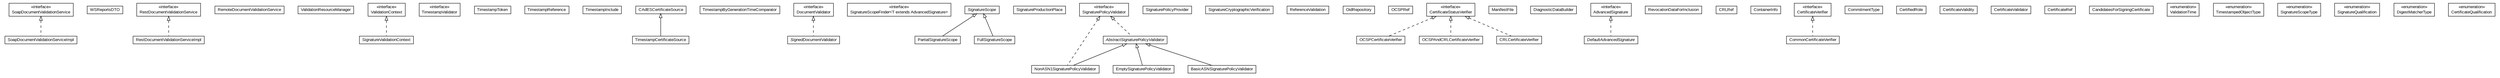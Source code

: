 #!/usr/local/bin/dot
#
# Class diagram 
# Generated by UMLGraph version R5_6-24-gf6e263 (http://www.umlgraph.org/)
#

digraph G {
	edge [fontname="arial",fontsize=10,labelfontname="arial",labelfontsize=10];
	node [fontname="arial",fontsize=10,shape=plaintext];
	nodesep=0.25;
	ranksep=0.5;
	// eu.europa.esig.dss.validation.SoapDocumentValidationServiceImpl
	c13441 [label=<<table title="eu.europa.esig.dss.validation.SoapDocumentValidationServiceImpl" border="0" cellborder="1" cellspacing="0" cellpadding="2" port="p" href="./SoapDocumentValidationServiceImpl.html">
		<tr><td><table border="0" cellspacing="0" cellpadding="1">
<tr><td align="center" balign="center"> SoapDocumentValidationServiceImpl </td></tr>
		</table></td></tr>
		</table>>, URL="./SoapDocumentValidationServiceImpl.html", fontname="arial", fontcolor="black", fontsize=10.0];
	// eu.europa.esig.dss.validation.WSReportsDTO
	c13442 [label=<<table title="eu.europa.esig.dss.validation.WSReportsDTO" border="0" cellborder="1" cellspacing="0" cellpadding="2" port="p" href="./WSReportsDTO.html">
		<tr><td><table border="0" cellspacing="0" cellpadding="1">
<tr><td align="center" balign="center"> WSReportsDTO </td></tr>
		</table></td></tr>
		</table>>, URL="./WSReportsDTO.html", fontname="arial", fontcolor="black", fontsize=10.0];
	// eu.europa.esig.dss.validation.SoapDocumentValidationService
	c13443 [label=<<table title="eu.europa.esig.dss.validation.SoapDocumentValidationService" border="0" cellborder="1" cellspacing="0" cellpadding="2" port="p" href="./SoapDocumentValidationService.html">
		<tr><td><table border="0" cellspacing="0" cellpadding="1">
<tr><td align="center" balign="center"> &#171;interface&#187; </td></tr>
<tr><td align="center" balign="center"> SoapDocumentValidationService </td></tr>
		</table></td></tr>
		</table>>, URL="./SoapDocumentValidationService.html", fontname="arial", fontcolor="black", fontsize=10.0];
	// eu.europa.esig.dss.validation.RestDocumentValidationServiceImpl
	c13444 [label=<<table title="eu.europa.esig.dss.validation.RestDocumentValidationServiceImpl" border="0" cellborder="1" cellspacing="0" cellpadding="2" port="p" href="./RestDocumentValidationServiceImpl.html">
		<tr><td><table border="0" cellspacing="0" cellpadding="1">
<tr><td align="center" balign="center"> RestDocumentValidationServiceImpl </td></tr>
		</table></td></tr>
		</table>>, URL="./RestDocumentValidationServiceImpl.html", fontname="arial", fontcolor="black", fontsize=10.0];
	// eu.europa.esig.dss.validation.RestDocumentValidationService
	c13445 [label=<<table title="eu.europa.esig.dss.validation.RestDocumentValidationService" border="0" cellborder="1" cellspacing="0" cellpadding="2" port="p" href="./RestDocumentValidationService.html">
		<tr><td><table border="0" cellspacing="0" cellpadding="1">
<tr><td align="center" balign="center"> &#171;interface&#187; </td></tr>
<tr><td align="center" balign="center"> RestDocumentValidationService </td></tr>
		</table></td></tr>
		</table>>, URL="./RestDocumentValidationService.html", fontname="arial", fontcolor="black", fontsize=10.0];
	// eu.europa.esig.dss.validation.RemoteDocumentValidationService
	c13446 [label=<<table title="eu.europa.esig.dss.validation.RemoteDocumentValidationService" border="0" cellborder="1" cellspacing="0" cellpadding="2" port="p" href="./RemoteDocumentValidationService.html">
		<tr><td><table border="0" cellspacing="0" cellpadding="1">
<tr><td align="center" balign="center"> RemoteDocumentValidationService </td></tr>
		</table></td></tr>
		</table>>, URL="./RemoteDocumentValidationService.html", fontname="arial", fontcolor="black", fontsize=10.0];
	// eu.europa.esig.dss.validation.ValidationResourceManager
	c13447 [label=<<table title="eu.europa.esig.dss.validation.ValidationResourceManager" border="0" cellborder="1" cellspacing="0" cellpadding="2" port="p" href="./ValidationResourceManager.html">
		<tr><td><table border="0" cellspacing="0" cellpadding="1">
<tr><td align="center" balign="center"> ValidationResourceManager </td></tr>
		</table></td></tr>
		</table>>, URL="./ValidationResourceManager.html", fontname="arial", fontcolor="black", fontsize=10.0];
	// eu.europa.esig.dss.validation.ValidationContext
	c13448 [label=<<table title="eu.europa.esig.dss.validation.ValidationContext" border="0" cellborder="1" cellspacing="0" cellpadding="2" port="p" href="./ValidationContext.html">
		<tr><td><table border="0" cellspacing="0" cellpadding="1">
<tr><td align="center" balign="center"> &#171;interface&#187; </td></tr>
<tr><td align="center" balign="center"> ValidationContext </td></tr>
		</table></td></tr>
		</table>>, URL="./ValidationContext.html", fontname="arial", fontcolor="black", fontsize=10.0];
	// eu.europa.esig.dss.validation.TimestampValidator
	c13449 [label=<<table title="eu.europa.esig.dss.validation.TimestampValidator" border="0" cellborder="1" cellspacing="0" cellpadding="2" port="p" href="./TimestampValidator.html">
		<tr><td><table border="0" cellspacing="0" cellpadding="1">
<tr><td align="center" balign="center"> &#171;interface&#187; </td></tr>
<tr><td align="center" balign="center"> TimestampValidator </td></tr>
		</table></td></tr>
		</table>>, URL="./TimestampValidator.html", fontname="arial", fontcolor="black", fontsize=10.0];
	// eu.europa.esig.dss.validation.TimestampToken
	c13450 [label=<<table title="eu.europa.esig.dss.validation.TimestampToken" border="0" cellborder="1" cellspacing="0" cellpadding="2" port="p" href="./TimestampToken.html">
		<tr><td><table border="0" cellspacing="0" cellpadding="1">
<tr><td align="center" balign="center"> TimestampToken </td></tr>
		</table></td></tr>
		</table>>, URL="./TimestampToken.html", fontname="arial", fontcolor="black", fontsize=10.0];
	// eu.europa.esig.dss.validation.TimestampReference
	c13451 [label=<<table title="eu.europa.esig.dss.validation.TimestampReference" border="0" cellborder="1" cellspacing="0" cellpadding="2" port="p" href="./TimestampReference.html">
		<tr><td><table border="0" cellspacing="0" cellpadding="1">
<tr><td align="center" balign="center"> TimestampReference </td></tr>
		</table></td></tr>
		</table>>, URL="./TimestampReference.html", fontname="arial", fontcolor="black", fontsize=10.0];
	// eu.europa.esig.dss.validation.TimestampInclude
	c13452 [label=<<table title="eu.europa.esig.dss.validation.TimestampInclude" border="0" cellborder="1" cellspacing="0" cellpadding="2" port="p" href="./TimestampInclude.html">
		<tr><td><table border="0" cellspacing="0" cellpadding="1">
<tr><td align="center" balign="center"> TimestampInclude </td></tr>
		</table></td></tr>
		</table>>, URL="./TimestampInclude.html", fontname="arial", fontcolor="black", fontsize=10.0];
	// eu.europa.esig.dss.validation.TimestampCertificateSource
	c13453 [label=<<table title="eu.europa.esig.dss.validation.TimestampCertificateSource" border="0" cellborder="1" cellspacing="0" cellpadding="2" port="p" href="./TimestampCertificateSource.html">
		<tr><td><table border="0" cellspacing="0" cellpadding="1">
<tr><td align="center" balign="center"> TimestampCertificateSource </td></tr>
		</table></td></tr>
		</table>>, URL="./TimestampCertificateSource.html", fontname="arial", fontcolor="black", fontsize=10.0];
	// eu.europa.esig.dss.validation.TimestampByGenerationTimeComparator
	c13454 [label=<<table title="eu.europa.esig.dss.validation.TimestampByGenerationTimeComparator" border="0" cellborder="1" cellspacing="0" cellpadding="2" port="p" href="./TimestampByGenerationTimeComparator.html">
		<tr><td><table border="0" cellspacing="0" cellpadding="1">
<tr><td align="center" balign="center"> TimestampByGenerationTimeComparator </td></tr>
		</table></td></tr>
		</table>>, URL="./TimestampByGenerationTimeComparator.html", fontname="arial", fontcolor="black", fontsize=10.0];
	// eu.europa.esig.dss.validation.SignedDocumentValidator
	c13455 [label=<<table title="eu.europa.esig.dss.validation.SignedDocumentValidator" border="0" cellborder="1" cellspacing="0" cellpadding="2" port="p" href="./SignedDocumentValidator.html">
		<tr><td><table border="0" cellspacing="0" cellpadding="1">
<tr><td align="center" balign="center"><font face="arial italic"> SignedDocumentValidator </font></td></tr>
		</table></td></tr>
		</table>>, URL="./SignedDocumentValidator.html", fontname="arial", fontcolor="black", fontsize=10.0];
	// eu.europa.esig.dss.validation.SignatureValidationContext
	c13456 [label=<<table title="eu.europa.esig.dss.validation.SignatureValidationContext" border="0" cellborder="1" cellspacing="0" cellpadding="2" port="p" href="./SignatureValidationContext.html">
		<tr><td><table border="0" cellspacing="0" cellpadding="1">
<tr><td align="center" balign="center"> SignatureValidationContext </td></tr>
		</table></td></tr>
		</table>>, URL="./SignatureValidationContext.html", fontname="arial", fontcolor="black", fontsize=10.0];
	// eu.europa.esig.dss.validation.SignatureScopeFinder<T extends eu.europa.esig.dss.validation.AdvancedSignature>
	c13457 [label=<<table title="eu.europa.esig.dss.validation.SignatureScopeFinder" border="0" cellborder="1" cellspacing="0" cellpadding="2" port="p" href="./SignatureScopeFinder.html">
		<tr><td><table border="0" cellspacing="0" cellpadding="1">
<tr><td align="center" balign="center"> &#171;interface&#187; </td></tr>
<tr><td align="center" balign="center"> SignatureScopeFinder&lt;T extends AdvancedSignature&gt; </td></tr>
		</table></td></tr>
		</table>>, URL="./SignatureScopeFinder.html", fontname="arial", fontcolor="black", fontsize=10.0];
	// eu.europa.esig.dss.validation.SignatureScope
	c13458 [label=<<table title="eu.europa.esig.dss.validation.SignatureScope" border="0" cellborder="1" cellspacing="0" cellpadding="2" port="p" href="./SignatureScope.html">
		<tr><td><table border="0" cellspacing="0" cellpadding="1">
<tr><td align="center" balign="center"><font face="arial italic"> SignatureScope </font></td></tr>
		</table></td></tr>
		</table>>, URL="./SignatureScope.html", fontname="arial", fontcolor="black", fontsize=10.0];
	// eu.europa.esig.dss.validation.SignatureProductionPlace
	c13459 [label=<<table title="eu.europa.esig.dss.validation.SignatureProductionPlace" border="0" cellborder="1" cellspacing="0" cellpadding="2" port="p" href="./SignatureProductionPlace.html">
		<tr><td><table border="0" cellspacing="0" cellpadding="1">
<tr><td align="center" balign="center"> SignatureProductionPlace </td></tr>
		</table></td></tr>
		</table>>, URL="./SignatureProductionPlace.html", fontname="arial", fontcolor="black", fontsize=10.0];
	// eu.europa.esig.dss.validation.SignaturePolicyValidator
	c13460 [label=<<table title="eu.europa.esig.dss.validation.SignaturePolicyValidator" border="0" cellborder="1" cellspacing="0" cellpadding="2" port="p" href="./SignaturePolicyValidator.html">
		<tr><td><table border="0" cellspacing="0" cellpadding="1">
<tr><td align="center" balign="center"> &#171;interface&#187; </td></tr>
<tr><td align="center" balign="center"> SignaturePolicyValidator </td></tr>
		</table></td></tr>
		</table>>, URL="./SignaturePolicyValidator.html", fontname="arial", fontcolor="black", fontsize=10.0];
	// eu.europa.esig.dss.validation.SignaturePolicyProvider
	c13461 [label=<<table title="eu.europa.esig.dss.validation.SignaturePolicyProvider" border="0" cellborder="1" cellspacing="0" cellpadding="2" port="p" href="./SignaturePolicyProvider.html">
		<tr><td><table border="0" cellspacing="0" cellpadding="1">
<tr><td align="center" balign="center"> SignaturePolicyProvider </td></tr>
		</table></td></tr>
		</table>>, URL="./SignaturePolicyProvider.html", fontname="arial", fontcolor="black", fontsize=10.0];
	// eu.europa.esig.dss.validation.SignatureCryptographicVerification
	c13462 [label=<<table title="eu.europa.esig.dss.validation.SignatureCryptographicVerification" border="0" cellborder="1" cellspacing="0" cellpadding="2" port="p" href="./SignatureCryptographicVerification.html">
		<tr><td><table border="0" cellspacing="0" cellpadding="1">
<tr><td align="center" balign="center"> SignatureCryptographicVerification </td></tr>
		</table></td></tr>
		</table>>, URL="./SignatureCryptographicVerification.html", fontname="arial", fontcolor="black", fontsize=10.0];
	// eu.europa.esig.dss.validation.ReferenceValidation
	c13463 [label=<<table title="eu.europa.esig.dss.validation.ReferenceValidation" border="0" cellborder="1" cellspacing="0" cellpadding="2" port="p" href="./ReferenceValidation.html">
		<tr><td><table border="0" cellspacing="0" cellpadding="1">
<tr><td align="center" balign="center"> ReferenceValidation </td></tr>
		</table></td></tr>
		</table>>, URL="./ReferenceValidation.html", fontname="arial", fontcolor="black", fontsize=10.0];
	// eu.europa.esig.dss.validation.PartialSignatureScope
	c13464 [label=<<table title="eu.europa.esig.dss.validation.PartialSignatureScope" border="0" cellborder="1" cellspacing="0" cellpadding="2" port="p" href="./PartialSignatureScope.html">
		<tr><td><table border="0" cellspacing="0" cellpadding="1">
<tr><td align="center" balign="center"> PartialSignatureScope </td></tr>
		</table></td></tr>
		</table>>, URL="./PartialSignatureScope.html", fontname="arial", fontcolor="black", fontsize=10.0];
	// eu.europa.esig.dss.validation.OidRepository
	c13465 [label=<<table title="eu.europa.esig.dss.validation.OidRepository" border="0" cellborder="1" cellspacing="0" cellpadding="2" port="p" href="./OidRepository.html">
		<tr><td><table border="0" cellspacing="0" cellpadding="1">
<tr><td align="center" balign="center"> OidRepository </td></tr>
		</table></td></tr>
		</table>>, URL="./OidRepository.html", fontname="arial", fontcolor="black", fontsize=10.0];
	// eu.europa.esig.dss.validation.OCSPRef
	c13466 [label=<<table title="eu.europa.esig.dss.validation.OCSPRef" border="0" cellborder="1" cellspacing="0" cellpadding="2" port="p" href="./OCSPRef.html">
		<tr><td><table border="0" cellspacing="0" cellpadding="1">
<tr><td align="center" balign="center"> OCSPRef </td></tr>
		</table></td></tr>
		</table>>, URL="./OCSPRef.html", fontname="arial", fontcolor="black", fontsize=10.0];
	// eu.europa.esig.dss.validation.OCSPCertificateVerifier
	c13467 [label=<<table title="eu.europa.esig.dss.validation.OCSPCertificateVerifier" border="0" cellborder="1" cellspacing="0" cellpadding="2" port="p" href="./OCSPCertificateVerifier.html">
		<tr><td><table border="0" cellspacing="0" cellpadding="1">
<tr><td align="center" balign="center"> OCSPCertificateVerifier </td></tr>
		</table></td></tr>
		</table>>, URL="./OCSPCertificateVerifier.html", fontname="arial", fontcolor="black", fontsize=10.0];
	// eu.europa.esig.dss.validation.OCSPAndCRLCertificateVerifier
	c13468 [label=<<table title="eu.europa.esig.dss.validation.OCSPAndCRLCertificateVerifier" border="0" cellborder="1" cellspacing="0" cellpadding="2" port="p" href="./OCSPAndCRLCertificateVerifier.html">
		<tr><td><table border="0" cellspacing="0" cellpadding="1">
<tr><td align="center" balign="center"> OCSPAndCRLCertificateVerifier </td></tr>
		</table></td></tr>
		</table>>, URL="./OCSPAndCRLCertificateVerifier.html", fontname="arial", fontcolor="black", fontsize=10.0];
	// eu.europa.esig.dss.validation.NonASN1SignaturePolicyValidator
	c13469 [label=<<table title="eu.europa.esig.dss.validation.NonASN1SignaturePolicyValidator" border="0" cellborder="1" cellspacing="0" cellpadding="2" port="p" href="./NonASN1SignaturePolicyValidator.html">
		<tr><td><table border="0" cellspacing="0" cellpadding="1">
<tr><td align="center" balign="center"> NonASN1SignaturePolicyValidator </td></tr>
		</table></td></tr>
		</table>>, URL="./NonASN1SignaturePolicyValidator.html", fontname="arial", fontcolor="black", fontsize=10.0];
	// eu.europa.esig.dss.validation.ManifestFile
	c13470 [label=<<table title="eu.europa.esig.dss.validation.ManifestFile" border="0" cellborder="1" cellspacing="0" cellpadding="2" port="p" href="./ManifestFile.html">
		<tr><td><table border="0" cellspacing="0" cellpadding="1">
<tr><td align="center" balign="center"> ManifestFile </td></tr>
		</table></td></tr>
		</table>>, URL="./ManifestFile.html", fontname="arial", fontcolor="black", fontsize=10.0];
	// eu.europa.esig.dss.validation.FullSignatureScope
	c13471 [label=<<table title="eu.europa.esig.dss.validation.FullSignatureScope" border="0" cellborder="1" cellspacing="0" cellpadding="2" port="p" href="./FullSignatureScope.html">
		<tr><td><table border="0" cellspacing="0" cellpadding="1">
<tr><td align="center" balign="center"> FullSignatureScope </td></tr>
		</table></td></tr>
		</table>>, URL="./FullSignatureScope.html", fontname="arial", fontcolor="black", fontsize=10.0];
	// eu.europa.esig.dss.validation.EmptySignaturePolicyValidator
	c13472 [label=<<table title="eu.europa.esig.dss.validation.EmptySignaturePolicyValidator" border="0" cellborder="1" cellspacing="0" cellpadding="2" port="p" href="./EmptySignaturePolicyValidator.html">
		<tr><td><table border="0" cellspacing="0" cellpadding="1">
<tr><td align="center" balign="center"> EmptySignaturePolicyValidator </td></tr>
		</table></td></tr>
		</table>>, URL="./EmptySignaturePolicyValidator.html", fontname="arial", fontcolor="black", fontsize=10.0];
	// eu.europa.esig.dss.validation.DocumentValidator
	c13473 [label=<<table title="eu.europa.esig.dss.validation.DocumentValidator" border="0" cellborder="1" cellspacing="0" cellpadding="2" port="p" href="./DocumentValidator.html">
		<tr><td><table border="0" cellspacing="0" cellpadding="1">
<tr><td align="center" balign="center"> &#171;interface&#187; </td></tr>
<tr><td align="center" balign="center"> DocumentValidator </td></tr>
		</table></td></tr>
		</table>>, URL="./DocumentValidator.html", fontname="arial", fontcolor="black", fontsize=10.0];
	// eu.europa.esig.dss.validation.DiagnosticDataBuilder
	c13474 [label=<<table title="eu.europa.esig.dss.validation.DiagnosticDataBuilder" border="0" cellborder="1" cellspacing="0" cellpadding="2" port="p" href="./DiagnosticDataBuilder.html">
		<tr><td><table border="0" cellspacing="0" cellpadding="1">
<tr><td align="center" balign="center"> DiagnosticDataBuilder </td></tr>
		</table></td></tr>
		</table>>, URL="./DiagnosticDataBuilder.html", fontname="arial", fontcolor="black", fontsize=10.0];
	// eu.europa.esig.dss.validation.DefaultAdvancedSignature
	c13475 [label=<<table title="eu.europa.esig.dss.validation.DefaultAdvancedSignature" border="0" cellborder="1" cellspacing="0" cellpadding="2" port="p" href="./DefaultAdvancedSignature.html">
		<tr><td><table border="0" cellspacing="0" cellpadding="1">
<tr><td align="center" balign="center"><font face="arial italic"> DefaultAdvancedSignature </font></td></tr>
		</table></td></tr>
		</table>>, URL="./DefaultAdvancedSignature.html", fontname="arial", fontcolor="black", fontsize=10.0];
	// eu.europa.esig.dss.validation.DefaultAdvancedSignature.RevocationDataForInclusion
	c13476 [label=<<table title="eu.europa.esig.dss.validation.DefaultAdvancedSignature.RevocationDataForInclusion" border="0" cellborder="1" cellspacing="0" cellpadding="2" port="p" href="./DefaultAdvancedSignature.RevocationDataForInclusion.html">
		<tr><td><table border="0" cellspacing="0" cellpadding="1">
<tr><td align="center" balign="center"> RevocationDataForInclusion </td></tr>
		</table></td></tr>
		</table>>, URL="./DefaultAdvancedSignature.RevocationDataForInclusion.html", fontname="arial", fontcolor="black", fontsize=10.0];
	// eu.europa.esig.dss.validation.CRLRef
	c13477 [label=<<table title="eu.europa.esig.dss.validation.CRLRef" border="0" cellborder="1" cellspacing="0" cellpadding="2" port="p" href="./CRLRef.html">
		<tr><td><table border="0" cellspacing="0" cellpadding="1">
<tr><td align="center" balign="center"> CRLRef </td></tr>
		</table></td></tr>
		</table>>, URL="./CRLRef.html", fontname="arial", fontcolor="black", fontsize=10.0];
	// eu.europa.esig.dss.validation.CRLCertificateVerifier
	c13478 [label=<<table title="eu.europa.esig.dss.validation.CRLCertificateVerifier" border="0" cellborder="1" cellspacing="0" cellpadding="2" port="p" href="./CRLCertificateVerifier.html">
		<tr><td><table border="0" cellspacing="0" cellpadding="1">
<tr><td align="center" balign="center"> CRLCertificateVerifier </td></tr>
		</table></td></tr>
		</table>>, URL="./CRLCertificateVerifier.html", fontname="arial", fontcolor="black", fontsize=10.0];
	// eu.europa.esig.dss.validation.ContainerInfo
	c13479 [label=<<table title="eu.europa.esig.dss.validation.ContainerInfo" border="0" cellborder="1" cellspacing="0" cellpadding="2" port="p" href="./ContainerInfo.html">
		<tr><td><table border="0" cellspacing="0" cellpadding="1">
<tr><td align="center" balign="center"> ContainerInfo </td></tr>
		</table></td></tr>
		</table>>, URL="./ContainerInfo.html", fontname="arial", fontcolor="black", fontsize=10.0];
	// eu.europa.esig.dss.validation.CommonCertificateVerifier
	c13480 [label=<<table title="eu.europa.esig.dss.validation.CommonCertificateVerifier" border="0" cellborder="1" cellspacing="0" cellpadding="2" port="p" href="./CommonCertificateVerifier.html">
		<tr><td><table border="0" cellspacing="0" cellpadding="1">
<tr><td align="center" balign="center"> CommonCertificateVerifier </td></tr>
		</table></td></tr>
		</table>>, URL="./CommonCertificateVerifier.html", fontname="arial", fontcolor="black", fontsize=10.0];
	// eu.europa.esig.dss.validation.CommitmentType
	c13481 [label=<<table title="eu.europa.esig.dss.validation.CommitmentType" border="0" cellborder="1" cellspacing="0" cellpadding="2" port="p" href="./CommitmentType.html">
		<tr><td><table border="0" cellspacing="0" cellpadding="1">
<tr><td align="center" balign="center"> CommitmentType </td></tr>
		</table></td></tr>
		</table>>, URL="./CommitmentType.html", fontname="arial", fontcolor="black", fontsize=10.0];
	// eu.europa.esig.dss.validation.CertifiedRole
	c13482 [label=<<table title="eu.europa.esig.dss.validation.CertifiedRole" border="0" cellborder="1" cellspacing="0" cellpadding="2" port="p" href="./CertifiedRole.html">
		<tr><td><table border="0" cellspacing="0" cellpadding="1">
<tr><td align="center" balign="center"> CertifiedRole </td></tr>
		</table></td></tr>
		</table>>, URL="./CertifiedRole.html", fontname="arial", fontcolor="black", fontsize=10.0];
	// eu.europa.esig.dss.validation.CertificateVerifier
	c13483 [label=<<table title="eu.europa.esig.dss.validation.CertificateVerifier" border="0" cellborder="1" cellspacing="0" cellpadding="2" port="p" href="./CertificateVerifier.html">
		<tr><td><table border="0" cellspacing="0" cellpadding="1">
<tr><td align="center" balign="center"> &#171;interface&#187; </td></tr>
<tr><td align="center" balign="center"> CertificateVerifier </td></tr>
		</table></td></tr>
		</table>>, URL="./CertificateVerifier.html", fontname="arial", fontcolor="black", fontsize=10.0];
	// eu.europa.esig.dss.validation.CertificateValidity
	c13484 [label=<<table title="eu.europa.esig.dss.validation.CertificateValidity" border="0" cellborder="1" cellspacing="0" cellpadding="2" port="p" href="./CertificateValidity.html">
		<tr><td><table border="0" cellspacing="0" cellpadding="1">
<tr><td align="center" balign="center"> CertificateValidity </td></tr>
		</table></td></tr>
		</table>>, URL="./CertificateValidity.html", fontname="arial", fontcolor="black", fontsize=10.0];
	// eu.europa.esig.dss.validation.CertificateValidator
	c13485 [label=<<table title="eu.europa.esig.dss.validation.CertificateValidator" border="0" cellborder="1" cellspacing="0" cellpadding="2" port="p" href="./CertificateValidator.html">
		<tr><td><table border="0" cellspacing="0" cellpadding="1">
<tr><td align="center" balign="center"> CertificateValidator </td></tr>
		</table></td></tr>
		</table>>, URL="./CertificateValidator.html", fontname="arial", fontcolor="black", fontsize=10.0];
	// eu.europa.esig.dss.validation.CertificateStatusVerifier
	c13486 [label=<<table title="eu.europa.esig.dss.validation.CertificateStatusVerifier" border="0" cellborder="1" cellspacing="0" cellpadding="2" port="p" href="./CertificateStatusVerifier.html">
		<tr><td><table border="0" cellspacing="0" cellpadding="1">
<tr><td align="center" balign="center"> &#171;interface&#187; </td></tr>
<tr><td align="center" balign="center"> CertificateStatusVerifier </td></tr>
		</table></td></tr>
		</table>>, URL="./CertificateStatusVerifier.html", fontname="arial", fontcolor="black", fontsize=10.0];
	// eu.europa.esig.dss.validation.CertificateRef
	c13487 [label=<<table title="eu.europa.esig.dss.validation.CertificateRef" border="0" cellborder="1" cellspacing="0" cellpadding="2" port="p" href="./CertificateRef.html">
		<tr><td><table border="0" cellspacing="0" cellpadding="1">
<tr><td align="center" balign="center"> CertificateRef </td></tr>
		</table></td></tr>
		</table>>, URL="./CertificateRef.html", fontname="arial", fontcolor="black", fontsize=10.0];
	// eu.europa.esig.dss.validation.CandidatesForSigningCertificate
	c13488 [label=<<table title="eu.europa.esig.dss.validation.CandidatesForSigningCertificate" border="0" cellborder="1" cellspacing="0" cellpadding="2" port="p" href="./CandidatesForSigningCertificate.html">
		<tr><td><table border="0" cellspacing="0" cellpadding="1">
<tr><td align="center" balign="center"> CandidatesForSigningCertificate </td></tr>
		</table></td></tr>
		</table>>, URL="./CandidatesForSigningCertificate.html", fontname="arial", fontcolor="black", fontsize=10.0];
	// eu.europa.esig.dss.validation.CAdESCertificateSource
	c13489 [label=<<table title="eu.europa.esig.dss.validation.CAdESCertificateSource" border="0" cellborder="1" cellspacing="0" cellpadding="2" port="p" href="./CAdESCertificateSource.html">
		<tr><td><table border="0" cellspacing="0" cellpadding="1">
<tr><td align="center" balign="center"> CAdESCertificateSource </td></tr>
		</table></td></tr>
		</table>>, URL="./CAdESCertificateSource.html", fontname="arial", fontcolor="black", fontsize=10.0];
	// eu.europa.esig.dss.validation.BasicASNSignaturePolicyValidator
	c13490 [label=<<table title="eu.europa.esig.dss.validation.BasicASNSignaturePolicyValidator" border="0" cellborder="1" cellspacing="0" cellpadding="2" port="p" href="./BasicASNSignaturePolicyValidator.html">
		<tr><td><table border="0" cellspacing="0" cellpadding="1">
<tr><td align="center" balign="center"> BasicASNSignaturePolicyValidator </td></tr>
		</table></td></tr>
		</table>>, URL="./BasicASNSignaturePolicyValidator.html", fontname="arial", fontcolor="black", fontsize=10.0];
	// eu.europa.esig.dss.validation.AdvancedSignature
	c13491 [label=<<table title="eu.europa.esig.dss.validation.AdvancedSignature" border="0" cellborder="1" cellspacing="0" cellpadding="2" port="p" href="./AdvancedSignature.html">
		<tr><td><table border="0" cellspacing="0" cellpadding="1">
<tr><td align="center" balign="center"> &#171;interface&#187; </td></tr>
<tr><td align="center" balign="center"> AdvancedSignature </td></tr>
		</table></td></tr>
		</table>>, URL="./AdvancedSignature.html", fontname="arial", fontcolor="black", fontsize=10.0];
	// eu.europa.esig.dss.validation.AbstractSignaturePolicyValidator
	c13492 [label=<<table title="eu.europa.esig.dss.validation.AbstractSignaturePolicyValidator" border="0" cellborder="1" cellspacing="0" cellpadding="2" port="p" href="./AbstractSignaturePolicyValidator.html">
		<tr><td><table border="0" cellspacing="0" cellpadding="1">
<tr><td align="center" balign="center"><font face="arial italic"> AbstractSignaturePolicyValidator </font></td></tr>
		</table></td></tr>
		</table>>, URL="./AbstractSignaturePolicyValidator.html", fontname="arial", fontcolor="black", fontsize=10.0];
	// eu.europa.esig.dss.validation.ValidationTime
	c13493 [label=<<table title="eu.europa.esig.dss.validation.ValidationTime" border="0" cellborder="1" cellspacing="0" cellpadding="2" port="p" href="./ValidationTime.html">
		<tr><td><table border="0" cellspacing="0" cellpadding="1">
<tr><td align="center" balign="center"> &#171;enumeration&#187; </td></tr>
<tr><td align="center" balign="center"> ValidationTime </td></tr>
		</table></td></tr>
		</table>>, URL="./ValidationTime.html", fontname="arial", fontcolor="black", fontsize=10.0];
	// eu.europa.esig.dss.validation.TimestampedObjectType
	c13494 [label=<<table title="eu.europa.esig.dss.validation.TimestampedObjectType" border="0" cellborder="1" cellspacing="0" cellpadding="2" port="p" href="./TimestampedObjectType.html">
		<tr><td><table border="0" cellspacing="0" cellpadding="1">
<tr><td align="center" balign="center"> &#171;enumeration&#187; </td></tr>
<tr><td align="center" balign="center"> TimestampedObjectType </td></tr>
		</table></td></tr>
		</table>>, URL="./TimestampedObjectType.html", fontname="arial", fontcolor="black", fontsize=10.0];
	// eu.europa.esig.dss.validation.SignatureScopeType
	c13495 [label=<<table title="eu.europa.esig.dss.validation.SignatureScopeType" border="0" cellborder="1" cellspacing="0" cellpadding="2" port="p" href="./SignatureScopeType.html">
		<tr><td><table border="0" cellspacing="0" cellpadding="1">
<tr><td align="center" balign="center"> &#171;enumeration&#187; </td></tr>
<tr><td align="center" balign="center"> SignatureScopeType </td></tr>
		</table></td></tr>
		</table>>, URL="./SignatureScopeType.html", fontname="arial", fontcolor="black", fontsize=10.0];
	// eu.europa.esig.dss.validation.SignatureQualification
	c13496 [label=<<table title="eu.europa.esig.dss.validation.SignatureQualification" border="0" cellborder="1" cellspacing="0" cellpadding="2" port="p" href="./SignatureQualification.html">
		<tr><td><table border="0" cellspacing="0" cellpadding="1">
<tr><td align="center" balign="center"> &#171;enumeration&#187; </td></tr>
<tr><td align="center" balign="center"> SignatureQualification </td></tr>
		</table></td></tr>
		</table>>, URL="./SignatureQualification.html", fontname="arial", fontcolor="black", fontsize=10.0];
	// eu.europa.esig.dss.validation.DigestMatcherType
	c13497 [label=<<table title="eu.europa.esig.dss.validation.DigestMatcherType" border="0" cellborder="1" cellspacing="0" cellpadding="2" port="p" href="./DigestMatcherType.html">
		<tr><td><table border="0" cellspacing="0" cellpadding="1">
<tr><td align="center" balign="center"> &#171;enumeration&#187; </td></tr>
<tr><td align="center" balign="center"> DigestMatcherType </td></tr>
		</table></td></tr>
		</table>>, URL="./DigestMatcherType.html", fontname="arial", fontcolor="black", fontsize=10.0];
	// eu.europa.esig.dss.validation.CertificateQualification
	c13498 [label=<<table title="eu.europa.esig.dss.validation.CertificateQualification" border="0" cellborder="1" cellspacing="0" cellpadding="2" port="p" href="./CertificateQualification.html">
		<tr><td><table border="0" cellspacing="0" cellpadding="1">
<tr><td align="center" balign="center"> &#171;enumeration&#187; </td></tr>
<tr><td align="center" balign="center"> CertificateQualification </td></tr>
		</table></td></tr>
		</table>>, URL="./CertificateQualification.html", fontname="arial", fontcolor="black", fontsize=10.0];
	//eu.europa.esig.dss.validation.SoapDocumentValidationServiceImpl implements eu.europa.esig.dss.validation.SoapDocumentValidationService
	c13443:p -> c13441:p [dir=back,arrowtail=empty,style=dashed];
	//eu.europa.esig.dss.validation.RestDocumentValidationServiceImpl implements eu.europa.esig.dss.validation.RestDocumentValidationService
	c13445:p -> c13444:p [dir=back,arrowtail=empty,style=dashed];
	//eu.europa.esig.dss.validation.TimestampCertificateSource extends eu.europa.esig.dss.validation.CAdESCertificateSource
	c13489:p -> c13453:p [dir=back,arrowtail=empty];
	//eu.europa.esig.dss.validation.SignedDocumentValidator implements eu.europa.esig.dss.validation.DocumentValidator
	c13473:p -> c13455:p [dir=back,arrowtail=empty,style=dashed];
	//eu.europa.esig.dss.validation.SignatureValidationContext implements eu.europa.esig.dss.validation.ValidationContext
	c13448:p -> c13456:p [dir=back,arrowtail=empty,style=dashed];
	//eu.europa.esig.dss.validation.PartialSignatureScope extends eu.europa.esig.dss.validation.SignatureScope
	c13458:p -> c13464:p [dir=back,arrowtail=empty];
	//eu.europa.esig.dss.validation.OCSPCertificateVerifier implements eu.europa.esig.dss.validation.CertificateStatusVerifier
	c13486:p -> c13467:p [dir=back,arrowtail=empty,style=dashed];
	//eu.europa.esig.dss.validation.OCSPAndCRLCertificateVerifier implements eu.europa.esig.dss.validation.CertificateStatusVerifier
	c13486:p -> c13468:p [dir=back,arrowtail=empty,style=dashed];
	//eu.europa.esig.dss.validation.NonASN1SignaturePolicyValidator extends eu.europa.esig.dss.validation.AbstractSignaturePolicyValidator
	c13492:p -> c13469:p [dir=back,arrowtail=empty];
	//eu.europa.esig.dss.validation.NonASN1SignaturePolicyValidator implements eu.europa.esig.dss.validation.SignaturePolicyValidator
	c13460:p -> c13469:p [dir=back,arrowtail=empty,style=dashed];
	//eu.europa.esig.dss.validation.FullSignatureScope extends eu.europa.esig.dss.validation.SignatureScope
	c13458:p -> c13471:p [dir=back,arrowtail=empty];
	//eu.europa.esig.dss.validation.EmptySignaturePolicyValidator extends eu.europa.esig.dss.validation.AbstractSignaturePolicyValidator
	c13492:p -> c13472:p [dir=back,arrowtail=empty];
	//eu.europa.esig.dss.validation.DefaultAdvancedSignature implements eu.europa.esig.dss.validation.AdvancedSignature
	c13491:p -> c13475:p [dir=back,arrowtail=empty,style=dashed];
	//eu.europa.esig.dss.validation.CRLCertificateVerifier implements eu.europa.esig.dss.validation.CertificateStatusVerifier
	c13486:p -> c13478:p [dir=back,arrowtail=empty,style=dashed];
	//eu.europa.esig.dss.validation.CommonCertificateVerifier implements eu.europa.esig.dss.validation.CertificateVerifier
	c13483:p -> c13480:p [dir=back,arrowtail=empty,style=dashed];
	//eu.europa.esig.dss.validation.BasicASNSignaturePolicyValidator extends eu.europa.esig.dss.validation.AbstractSignaturePolicyValidator
	c13492:p -> c13490:p [dir=back,arrowtail=empty];
	//eu.europa.esig.dss.validation.AbstractSignaturePolicyValidator implements eu.europa.esig.dss.validation.SignaturePolicyValidator
	c13460:p -> c13492:p [dir=back,arrowtail=empty,style=dashed];
}

